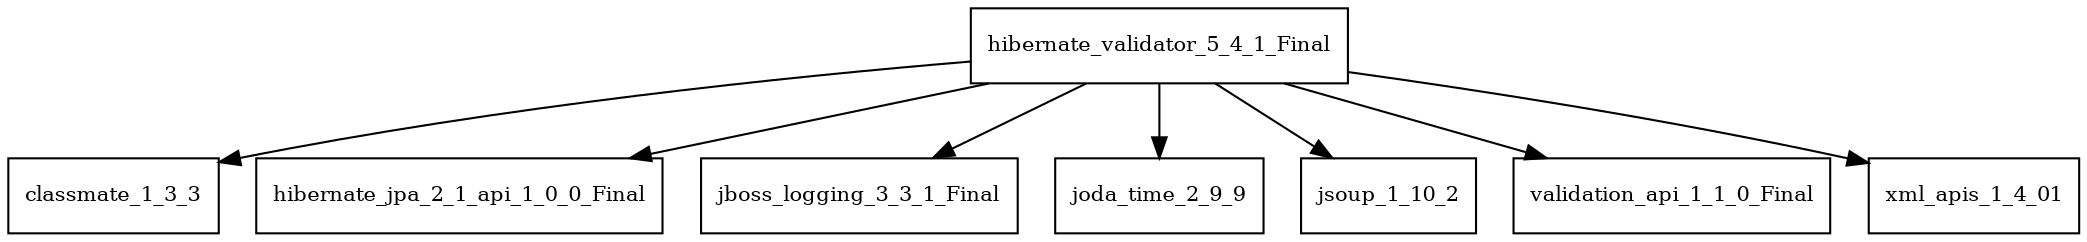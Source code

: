 digraph hibernate_validator_5_4_1_Final_dependencies {
  node [shape = box, fontsize=10.0];
  hibernate_validator_5_4_1_Final -> classmate_1_3_3;
  hibernate_validator_5_4_1_Final -> hibernate_jpa_2_1_api_1_0_0_Final;
  hibernate_validator_5_4_1_Final -> jboss_logging_3_3_1_Final;
  hibernate_validator_5_4_1_Final -> joda_time_2_9_9;
  hibernate_validator_5_4_1_Final -> jsoup_1_10_2;
  hibernate_validator_5_4_1_Final -> validation_api_1_1_0_Final;
  hibernate_validator_5_4_1_Final -> xml_apis_1_4_01;
}
